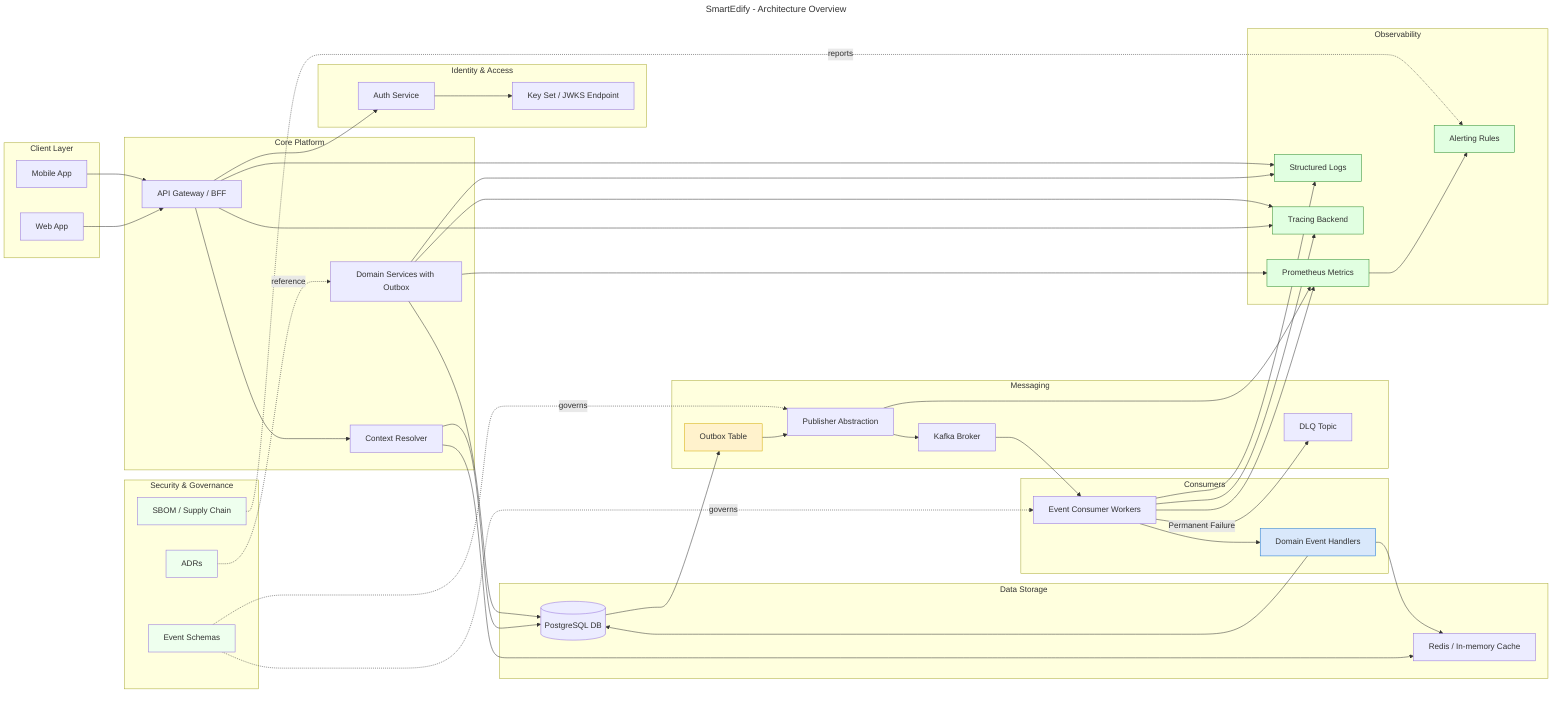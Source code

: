 ---
title: SmartEdify - Architecture Overview
---
flowchart LR
    subgraph Client Layer
        WEB[Web App]
        MOBILE[Mobile App]
    end

    subgraph Identity & Access
        AUTH[Auth Service]
        JWKS[Key Set / JWKS Endpoint]
    end

    subgraph Core Platform
        API[API Gateway / BFF]
        TENANT[Context Resolver]
        OUTBOX_SVC[Domain Services with Outbox]
    end

    subgraph Data Storage
        PG[(PostgreSQL DB)]
        CACHE[Redis / In-memory Cache]
    end

    subgraph Messaging
        OUTBOX[Outbox Table]
        PUBLISHER[Publisher Abstraction]
        KAFKA[Kafka Broker]
        DLQ[DLQ Topic]
    end

    subgraph Consumers
        CONSUMER[Event Consumer Workers]
        HANDLERS[Domain Event Handlers]
    end

    subgraph Observability
        METRICS[Prometheus Metrics]
        LOGS[Structured Logs]
        TRACES[Tracing Backend]
        ALERTS[Alerting Rules]
    end

    subgraph Security & Governance
        ADRS[ADRs]
        SCHEMA[Event Schemas]
        SCAN[SBOM / Supply Chain]
    end

    WEB --> API
    MOBILE --> API
    API --> AUTH
    AUTH --> JWKS
    API --> TENANT
    TENANT --> CACHE
    TENANT --> PG

    OUTBOX_SVC --> PG
    PG --> OUTBOX
    OUTBOX --> PUBLISHER
    PUBLISHER --> KAFKA
    KAFKA --> CONSUMER
    CONSUMER --> HANDLERS
    CONSUMER -->|Permanent Failure| DLQ

    HANDLERS --> PG
    HANDLERS --> CACHE

    CONSUMER --> METRICS
    PUBLISHER --> METRICS
    OUTBOX_SVC --> METRICS
    CONSUMER --> LOGS
    OUTBOX_SVC --> LOGS
    API --> LOGS
    API --> TRACES
    OUTBOX_SVC --> TRACES
    CONSUMER --> TRACES
    METRICS --> ALERTS

    SCHEMA -. governs .-> PUBLISHER
    SCHEMA -. governs .-> CONSUMER
    ADRS -. reference .-> OUTBOX_SVC
    SCAN -. reports .-> ALERTS

    style OUTBOX fill:#fff2cc,stroke:#d4aa00
    style HANDLERS fill:#d9e8fb,stroke:#1b75d1
    style METRICS fill:#e1ffe1,stroke:#2d8a2d
    style TRACES fill:#e1ffe1,stroke:#2d8a2d
    style LOGS fill:#e1ffe1,stroke:#2d8a2d
    style ALERTS fill:#e1ffe1,stroke:#2d8a2d
    style SCHEMA fill:#efe
    style ADRS fill:#efe
    style SCAN fill:#efe
